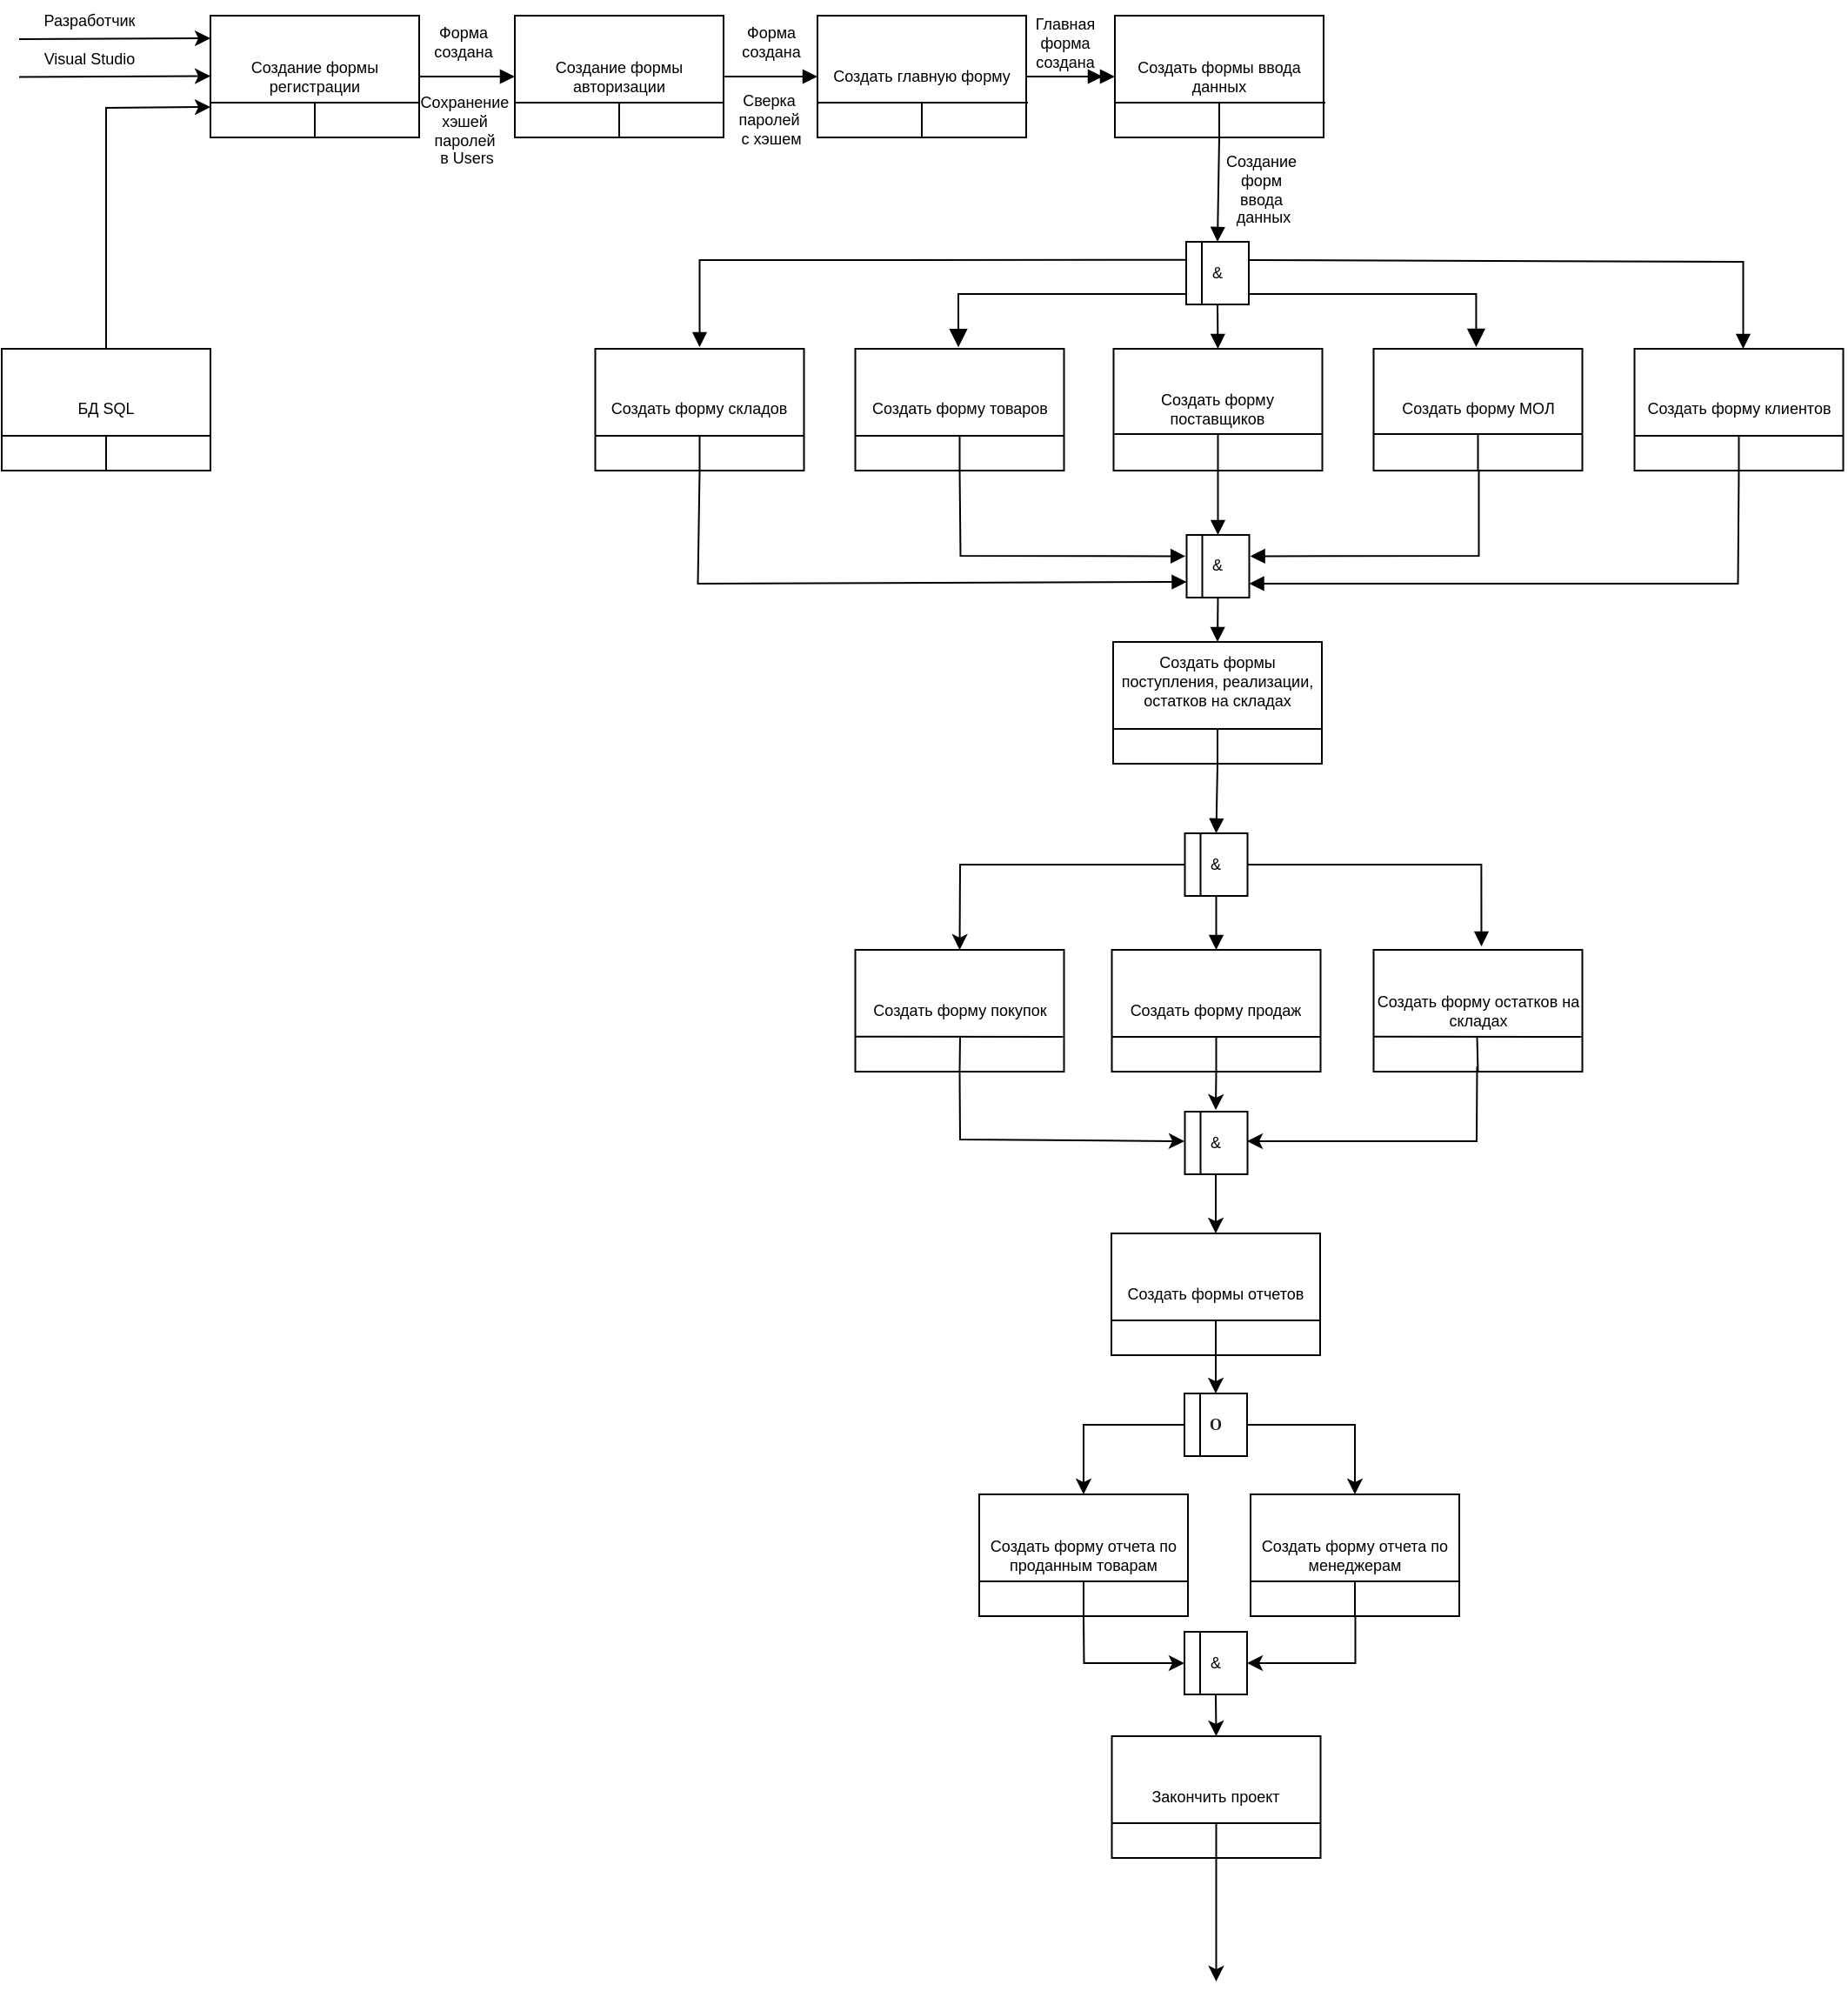 <mxfile version="24.5.4" type="github">
  <diagram name="Страница — 1" id="Pa7o1rqoNR2MJulHMw20">
    <mxGraphModel dx="724" dy="360" grid="1" gridSize="10" guides="1" tooltips="1" connect="1" arrows="1" fold="1" page="1" pageScale="1" pageWidth="827" pageHeight="1169" math="0" shadow="0">
      <root>
        <mxCell id="0" />
        <mxCell id="1" parent="0" />
        <mxCell id="693QOhRJWuz22ZLLxZQr-6" value="Создание формы авторизации" style="rounded=0;whiteSpace=wrap;html=1;movable=1;resizable=1;rotatable=1;deletable=1;editable=1;locked=0;connectable=1;fontSize=9;" parent="1" vertex="1">
          <mxGeometry x="735" y="110" width="120" height="70" as="geometry" />
        </mxCell>
        <mxCell id="693QOhRJWuz22ZLLxZQr-7" value="" style="endArrow=none;html=1;rounded=0;movable=1;resizable=1;rotatable=1;deletable=1;editable=1;locked=0;connectable=1;fontSize=9;" parent="1" source="693QOhRJWuz22ZLLxZQr-6" edge="1">
          <mxGeometry width="50" height="50" relative="1" as="geometry">
            <mxPoint x="805" y="210" as="sourcePoint" />
            <mxPoint x="855" y="160" as="targetPoint" />
            <Array as="points">
              <mxPoint x="735" y="160" />
            </Array>
          </mxGeometry>
        </mxCell>
        <mxCell id="693QOhRJWuz22ZLLxZQr-8" value="" style="endArrow=none;html=1;rounded=0;exitX=0.5;exitY=1;exitDx=0;exitDy=0;movable=1;resizable=1;rotatable=1;deletable=1;editable=1;locked=0;connectable=1;fontSize=9;" parent="1" source="693QOhRJWuz22ZLLxZQr-6" edge="1">
          <mxGeometry width="50" height="50" relative="1" as="geometry">
            <mxPoint x="785" y="210" as="sourcePoint" />
            <mxPoint x="795" y="160" as="targetPoint" />
          </mxGeometry>
        </mxCell>
        <mxCell id="693QOhRJWuz22ZLLxZQr-9" value="Создать главную форму" style="rounded=0;whiteSpace=wrap;html=1;movable=1;resizable=1;rotatable=1;deletable=1;editable=1;locked=0;connectable=1;fontSize=9;" parent="1" vertex="1">
          <mxGeometry x="909" y="110" width="120" height="70" as="geometry" />
        </mxCell>
        <mxCell id="693QOhRJWuz22ZLLxZQr-10" value="" style="endArrow=none;html=1;rounded=0;movable=1;resizable=1;rotatable=1;deletable=1;editable=1;locked=0;connectable=1;fontSize=9;" parent="1" source="693QOhRJWuz22ZLLxZQr-9" edge="1">
          <mxGeometry width="50" height="50" relative="1" as="geometry">
            <mxPoint x="980" y="210" as="sourcePoint" />
            <mxPoint x="1030" y="160" as="targetPoint" />
            <Array as="points">
              <mxPoint x="910" y="160" />
            </Array>
          </mxGeometry>
        </mxCell>
        <mxCell id="693QOhRJWuz22ZLLxZQr-11" value="" style="endArrow=none;html=1;rounded=0;exitX=0.5;exitY=1;exitDx=0;exitDy=0;movable=1;resizable=1;rotatable=1;deletable=1;editable=1;locked=0;connectable=1;fontSize=9;" parent="1" source="693QOhRJWuz22ZLLxZQr-9" edge="1">
          <mxGeometry width="50" height="50" relative="1" as="geometry">
            <mxPoint x="960" y="210" as="sourcePoint" />
            <mxPoint x="969" y="160" as="targetPoint" />
          </mxGeometry>
        </mxCell>
        <mxCell id="693QOhRJWuz22ZLLxZQr-27" value="" style="endArrow=block;html=1;rounded=0;exitX=1;exitY=0.5;exitDx=0;exitDy=0;fontSize=9;endFill=1;" parent="1" source="693QOhRJWuz22ZLLxZQr-63" edge="1">
          <mxGeometry width="50" height="50" relative="1" as="geometry">
            <mxPoint x="520" y="148" as="sourcePoint" />
            <mxPoint x="735" y="145" as="targetPoint" />
          </mxGeometry>
        </mxCell>
        <mxCell id="693QOhRJWuz22ZLLxZQr-28" value="" style="endArrow=block;html=1;rounded=0;entryX=0;entryY=0.5;entryDx=0;entryDy=0;exitX=1;exitY=0.5;exitDx=0;exitDy=0;fontSize=9;endFill=1;" parent="1" source="693QOhRJWuz22ZLLxZQr-6" target="693QOhRJWuz22ZLLxZQr-9" edge="1">
          <mxGeometry width="50" height="50" relative="1" as="geometry">
            <mxPoint x="660" y="147" as="sourcePoint" />
            <mxPoint x="911.2" y="149.86" as="targetPoint" />
          </mxGeometry>
        </mxCell>
        <mxCell id="693QOhRJWuz22ZLLxZQr-63" value="Создание формы регистрации" style="rounded=0;whiteSpace=wrap;html=1;movable=1;resizable=1;rotatable=1;deletable=1;editable=1;locked=0;connectable=1;fontSize=9;" parent="1" vertex="1">
          <mxGeometry x="560" y="110" width="120" height="70" as="geometry" />
        </mxCell>
        <mxCell id="693QOhRJWuz22ZLLxZQr-64" value="" style="endArrow=none;html=1;rounded=0;movable=1;resizable=1;rotatable=1;deletable=1;editable=1;locked=0;connectable=1;fontSize=9;" parent="1" source="693QOhRJWuz22ZLLxZQr-63" edge="1">
          <mxGeometry width="50" height="50" relative="1" as="geometry">
            <mxPoint x="630" y="210" as="sourcePoint" />
            <mxPoint x="680" y="160" as="targetPoint" />
            <Array as="points">
              <mxPoint x="560" y="160" />
            </Array>
          </mxGeometry>
        </mxCell>
        <mxCell id="693QOhRJWuz22ZLLxZQr-65" value="" style="endArrow=none;html=1;rounded=0;exitX=0.5;exitY=1;exitDx=0;exitDy=0;movable=1;resizable=1;rotatable=1;deletable=1;editable=1;locked=0;connectable=1;fontSize=9;" parent="1" source="693QOhRJWuz22ZLLxZQr-63" edge="1">
          <mxGeometry width="50" height="50" relative="1" as="geometry">
            <mxPoint x="610" y="210" as="sourcePoint" />
            <mxPoint x="620" y="160" as="targetPoint" />
          </mxGeometry>
        </mxCell>
        <mxCell id="nbALkBVCZ8IrskfFhHtM-5" value="Создать форму складов" style="rounded=0;whiteSpace=wrap;html=1;movable=1;resizable=1;rotatable=1;deletable=1;editable=1;locked=0;connectable=1;fontSize=9;" vertex="1" parent="1">
          <mxGeometry x="781.25" y="301.49" width="120" height="70" as="geometry" />
        </mxCell>
        <mxCell id="nbALkBVCZ8IrskfFhHtM-6" value="" style="endArrow=none;html=1;rounded=0;movable=1;resizable=1;rotatable=1;deletable=1;editable=1;locked=0;connectable=1;fontSize=9;" edge="1" source="nbALkBVCZ8IrskfFhHtM-5" parent="1">
          <mxGeometry width="50" height="50" relative="1" as="geometry">
            <mxPoint x="851.25" y="401.49" as="sourcePoint" />
            <mxPoint x="901.25" y="351.49" as="targetPoint" />
            <Array as="points">
              <mxPoint x="781.25" y="351.49" />
            </Array>
          </mxGeometry>
        </mxCell>
        <mxCell id="nbALkBVCZ8IrskfFhHtM-7" value="" style="endArrow=none;html=1;rounded=0;exitX=0.5;exitY=1;exitDx=0;exitDy=0;movable=1;resizable=1;rotatable=1;deletable=1;editable=1;locked=0;connectable=1;fontSize=9;" edge="1" source="nbALkBVCZ8IrskfFhHtM-5" parent="1">
          <mxGeometry width="50" height="50" relative="1" as="geometry">
            <mxPoint x="831.25" y="401.49" as="sourcePoint" />
            <mxPoint x="841.25" y="351.49" as="targetPoint" />
          </mxGeometry>
        </mxCell>
        <mxCell id="nbALkBVCZ8IrskfFhHtM-11" value="Создать&amp;nbsp;форму товаров" style="rounded=0;whiteSpace=wrap;html=1;movable=1;resizable=1;rotatable=1;deletable=1;editable=1;locked=0;connectable=1;fontSize=9;" vertex="1" parent="1">
          <mxGeometry x="930.75" y="301.49" width="120" height="70" as="geometry" />
        </mxCell>
        <mxCell id="nbALkBVCZ8IrskfFhHtM-12" value="" style="endArrow=none;html=1;rounded=0;movable=1;resizable=1;rotatable=1;deletable=1;editable=1;locked=0;connectable=1;fontSize=9;" edge="1" source="nbALkBVCZ8IrskfFhHtM-11" parent="1">
          <mxGeometry width="50" height="50" relative="1" as="geometry">
            <mxPoint x="1000.75" y="401.49" as="sourcePoint" />
            <mxPoint x="1050.75" y="351.49" as="targetPoint" />
            <Array as="points">
              <mxPoint x="930.75" y="351.49" />
            </Array>
          </mxGeometry>
        </mxCell>
        <mxCell id="nbALkBVCZ8IrskfFhHtM-13" value="" style="endArrow=none;html=1;rounded=0;exitX=0.5;exitY=1;exitDx=0;exitDy=0;movable=1;resizable=1;rotatable=1;deletable=1;editable=1;locked=0;connectable=1;fontSize=9;" edge="1" source="nbALkBVCZ8IrskfFhHtM-11" parent="1">
          <mxGeometry width="50" height="50" relative="1" as="geometry">
            <mxPoint x="980.75" y="401.49" as="sourcePoint" />
            <mxPoint x="990.75" y="351.49" as="targetPoint" />
          </mxGeometry>
        </mxCell>
        <mxCell id="nbALkBVCZ8IrskfFhHtM-14" value="Создать&amp;nbsp;форму МОЛ" style="rounded=0;whiteSpace=wrap;html=1;movable=1;resizable=1;rotatable=1;deletable=1;editable=1;locked=0;connectable=1;fontSize=9;" vertex="1" parent="1">
          <mxGeometry x="1228.75" y="301.49" width="120" height="70" as="geometry" />
        </mxCell>
        <mxCell id="nbALkBVCZ8IrskfFhHtM-15" value="" style="endArrow=none;html=1;rounded=0;movable=1;resizable=1;rotatable=1;deletable=1;editable=1;locked=0;connectable=1;fontSize=9;" edge="1" parent="1" source="nbALkBVCZ8IrskfFhHtM-14">
          <mxGeometry width="50" height="50" relative="1" as="geometry">
            <mxPoint x="1298.75" y="400.49" as="sourcePoint" />
            <mxPoint x="1348.75" y="350.49" as="targetPoint" />
            <Array as="points">
              <mxPoint x="1228.75" y="350.49" />
            </Array>
          </mxGeometry>
        </mxCell>
        <mxCell id="nbALkBVCZ8IrskfFhHtM-16" value="" style="endArrow=none;html=1;rounded=0;exitX=0.5;exitY=1;exitDx=0;exitDy=0;movable=1;resizable=1;rotatable=1;deletable=1;editable=1;locked=0;connectable=1;fontSize=9;" edge="1" parent="1" source="nbALkBVCZ8IrskfFhHtM-14">
          <mxGeometry width="50" height="50" relative="1" as="geometry">
            <mxPoint x="1278.75" y="400.49" as="sourcePoint" />
            <mxPoint x="1288.75" y="350.49" as="targetPoint" />
          </mxGeometry>
        </mxCell>
        <mxCell id="nbALkBVCZ8IrskfFhHtM-17" value="Создать&amp;nbsp;форму клиентов" style="rounded=0;whiteSpace=wrap;html=1;movable=1;resizable=1;rotatable=1;deletable=1;editable=1;locked=0;connectable=1;fontSize=9;" vertex="1" parent="1">
          <mxGeometry x="1378.75" y="301.49" width="120" height="70" as="geometry" />
        </mxCell>
        <mxCell id="nbALkBVCZ8IrskfFhHtM-18" value="" style="endArrow=none;html=1;rounded=0;movable=1;resizable=1;rotatable=1;deletable=1;editable=1;locked=0;connectable=1;fontSize=9;" edge="1" parent="1" source="nbALkBVCZ8IrskfFhHtM-17">
          <mxGeometry width="50" height="50" relative="1" as="geometry">
            <mxPoint x="1448.75" y="401.49" as="sourcePoint" />
            <mxPoint x="1498.75" y="351.49" as="targetPoint" />
            <Array as="points">
              <mxPoint x="1378.75" y="351.49" />
            </Array>
          </mxGeometry>
        </mxCell>
        <mxCell id="nbALkBVCZ8IrskfFhHtM-19" value="" style="endArrow=none;html=1;rounded=0;exitX=0.5;exitY=1;exitDx=0;exitDy=0;movable=1;resizable=1;rotatable=1;deletable=1;editable=1;locked=0;connectable=1;fontSize=9;" edge="1" parent="1" source="nbALkBVCZ8IrskfFhHtM-17">
          <mxGeometry width="50" height="50" relative="1" as="geometry">
            <mxPoint x="1428.75" y="401.49" as="sourcePoint" />
            <mxPoint x="1438.75" y="351.49" as="targetPoint" />
          </mxGeometry>
        </mxCell>
        <mxCell id="nbALkBVCZ8IrskfFhHtM-25" value="" style="group;fontSize=9;" vertex="1" connectable="0" parent="1">
          <mxGeometry x="1121" y="240" width="36" height="36" as="geometry" />
        </mxCell>
        <mxCell id="nbALkBVCZ8IrskfFhHtM-26" value="&amp;amp;" style="whiteSpace=wrap;html=1;aspect=fixed;fontSize=9;" vertex="1" parent="nbALkBVCZ8IrskfFhHtM-25">
          <mxGeometry width="36" height="36" as="geometry" />
        </mxCell>
        <mxCell id="nbALkBVCZ8IrskfFhHtM-27" value="" style="endArrow=none;html=1;rounded=0;entryX=0.25;entryY=0;entryDx=0;entryDy=0;exitX=0.25;exitY=1;exitDx=0;exitDy=0;fontSize=9;" edge="1" parent="nbALkBVCZ8IrskfFhHtM-25" source="nbALkBVCZ8IrskfFhHtM-26" target="nbALkBVCZ8IrskfFhHtM-26">
          <mxGeometry width="50" height="50" relative="1" as="geometry">
            <mxPoint x="70" y="46" as="sourcePoint" />
            <mxPoint x="120" y="-4" as="targetPoint" />
          </mxGeometry>
        </mxCell>
        <mxCell id="nbALkBVCZ8IrskfFhHtM-30" value="" style="edgeStyle=segmentEdgeStyle;endArrow=block;html=1;curved=0;rounded=0;endSize=8;startSize=8;sourcePerimeterSpacing=0;targetPerimeterSpacing=0;exitX=0.004;exitY=0.834;exitDx=0;exitDy=0;exitPerimeter=0;entryX=0.494;entryY=-0.012;entryDx=0;entryDy=0;entryPerimeter=0;endFill=1;fontSize=9;" edge="1" parent="1" source="nbALkBVCZ8IrskfFhHtM-26" target="nbALkBVCZ8IrskfFhHtM-11">
          <mxGeometry width="100" relative="1" as="geometry">
            <mxPoint x="1114.74" y="270" as="sourcePoint" />
            <mxPoint x="990" y="300" as="targetPoint" />
            <Array as="points">
              <mxPoint x="990.25" y="270.49" />
            </Array>
          </mxGeometry>
        </mxCell>
        <mxCell id="nbALkBVCZ8IrskfFhHtM-31" value="" style="edgeStyle=segmentEdgeStyle;endArrow=block;html=1;curved=0;rounded=0;endSize=8;startSize=8;sourcePerimeterSpacing=0;targetPerimeterSpacing=0;entryX=0.502;entryY=0.007;entryDx=0;entryDy=0;entryPerimeter=0;exitX=1.001;exitY=0.834;exitDx=0;exitDy=0;exitPerimeter=0;endFill=1;fontSize=9;" edge="1" parent="1" source="nbALkBVCZ8IrskfFhHtM-26">
          <mxGeometry width="100" relative="1" as="geometry">
            <mxPoint x="1160" y="270" as="sourcePoint" />
            <mxPoint x="1287.74" y="300.49" as="targetPoint" />
            <Array as="points">
              <mxPoint x="1287.25" y="270.49" />
            </Array>
          </mxGeometry>
        </mxCell>
        <mxCell id="nbALkBVCZ8IrskfFhHtM-32" value="Создать&amp;nbsp;форму поставщиков" style="rounded=0;whiteSpace=wrap;html=1;movable=1;resizable=1;rotatable=1;deletable=1;editable=1;locked=0;connectable=1;fontSize=9;" vertex="1" parent="1">
          <mxGeometry x="1079.25" y="301.49" width="120" height="70" as="geometry" />
        </mxCell>
        <mxCell id="nbALkBVCZ8IrskfFhHtM-34" value="" style="endArrow=none;html=1;rounded=0;exitX=0.5;exitY=1;exitDx=0;exitDy=0;movable=1;resizable=1;rotatable=1;deletable=1;editable=1;locked=0;connectable=1;fontSize=9;" edge="1" source="nbALkBVCZ8IrskfFhHtM-32" parent="1">
          <mxGeometry width="50" height="50" relative="1" as="geometry">
            <mxPoint x="1127.25" y="400.49" as="sourcePoint" />
            <mxPoint x="1139.25" y="350.49" as="targetPoint" />
          </mxGeometry>
        </mxCell>
        <mxCell id="nbALkBVCZ8IrskfFhHtM-35" value="" style="endArrow=block;html=1;rounded=0;exitX=0.5;exitY=1;exitDx=0;exitDy=0;entryX=0.5;entryY=0;entryDx=0;entryDy=0;endFill=1;fontSize=9;" edge="1" parent="1" source="nbALkBVCZ8IrskfFhHtM-26" target="nbALkBVCZ8IrskfFhHtM-32">
          <mxGeometry width="50" height="50" relative="1" as="geometry">
            <mxPoint x="1140" y="280" as="sourcePoint" />
            <mxPoint x="1141.25" y="290.49" as="targetPoint" />
          </mxGeometry>
        </mxCell>
        <mxCell id="nbALkBVCZ8IrskfFhHtM-38" value="" style="group;fontSize=9;" vertex="1" connectable="0" parent="1">
          <mxGeometry x="1121.25" y="408.49" width="36" height="36" as="geometry" />
        </mxCell>
        <mxCell id="nbALkBVCZ8IrskfFhHtM-39" value="&amp;amp;" style="whiteSpace=wrap;html=1;aspect=fixed;fontSize=9;" vertex="1" parent="nbALkBVCZ8IrskfFhHtM-38">
          <mxGeometry width="36" height="36" as="geometry" />
        </mxCell>
        <mxCell id="nbALkBVCZ8IrskfFhHtM-40" value="" style="endArrow=none;html=1;rounded=0;entryX=0.25;entryY=0;entryDx=0;entryDy=0;exitX=0.25;exitY=1;exitDx=0;exitDy=0;fontSize=9;" edge="1" parent="nbALkBVCZ8IrskfFhHtM-38" source="nbALkBVCZ8IrskfFhHtM-39" target="nbALkBVCZ8IrskfFhHtM-39">
          <mxGeometry width="50" height="50" relative="1" as="geometry">
            <mxPoint x="70" y="46" as="sourcePoint" />
            <mxPoint x="120" y="-4" as="targetPoint" />
          </mxGeometry>
        </mxCell>
        <mxCell id="nbALkBVCZ8IrskfFhHtM-43" value="" style="endArrow=block;html=1;rounded=0;exitX=0.5;exitY=1;exitDx=0;exitDy=0;entryX=0.5;entryY=0;entryDx=0;entryDy=0;fontSize=9;endFill=1;" edge="1" parent="1" source="nbALkBVCZ8IrskfFhHtM-32" target="nbALkBVCZ8IrskfFhHtM-39">
          <mxGeometry width="50" height="50" relative="1" as="geometry">
            <mxPoint x="1111.25" y="400.49" as="sourcePoint" />
            <mxPoint x="1131.25" y="400.49" as="targetPoint" />
          </mxGeometry>
        </mxCell>
        <mxCell id="nbALkBVCZ8IrskfFhHtM-58" value="" style="endArrow=none;html=1;rounded=0;movable=1;resizable=1;rotatable=1;deletable=1;editable=1;locked=0;connectable=1;fontSize=9;" edge="1" parent="1">
          <mxGeometry width="50" height="50" relative="1" as="geometry">
            <mxPoint x="1079.75" y="350.49" as="sourcePoint" />
            <mxPoint x="1199.25" y="350.49" as="targetPoint" />
            <Array as="points">
              <mxPoint x="1079.25" y="350.49" />
            </Array>
          </mxGeometry>
        </mxCell>
        <mxCell id="nbALkBVCZ8IrskfFhHtM-60" value="" style="endArrow=block;html=1;rounded=0;exitX=0.5;exitY=1;exitDx=0;exitDy=0;entryX=1;entryY=0.5;entryDx=0;entryDy=0;fontSize=9;endFill=1;" edge="1" parent="1" source="nbALkBVCZ8IrskfFhHtM-17">
          <mxGeometry width="50" height="50" relative="1" as="geometry">
            <mxPoint x="1288.67" y="380.07" as="sourcePoint" />
            <mxPoint x="1157.25" y="436.49" as="targetPoint" />
            <Array as="points">
              <mxPoint x="1438.25" y="436.49" />
            </Array>
          </mxGeometry>
        </mxCell>
        <mxCell id="nbALkBVCZ8IrskfFhHtM-61" value="" style="endArrow=block;html=1;rounded=0;exitX=0.5;exitY=1;exitDx=0;exitDy=0;entryX=-0.018;entryY=0.34;entryDx=0;entryDy=0;entryPerimeter=0;fontSize=9;endFill=1;" edge="1" parent="1" source="nbALkBVCZ8IrskfFhHtM-11" target="nbALkBVCZ8IrskfFhHtM-39">
          <mxGeometry width="50" height="50" relative="1" as="geometry">
            <mxPoint x="1151.25" y="460.49" as="sourcePoint" />
            <mxPoint x="1201.25" y="410.49" as="targetPoint" />
            <Array as="points">
              <mxPoint x="991.25" y="420.49" />
            </Array>
          </mxGeometry>
        </mxCell>
        <mxCell id="nbALkBVCZ8IrskfFhHtM-66" value="" style="endArrow=block;html=1;rounded=0;exitX=0.5;exitY=1;exitDx=0;exitDy=0;entryX=1.015;entryY=0.34;entryDx=0;entryDy=0;entryPerimeter=0;fontSize=9;endFill=1;" edge="1" parent="1" target="nbALkBVCZ8IrskfFhHtM-39">
          <mxGeometry width="50" height="50" relative="1" as="geometry">
            <mxPoint x="1289.25" y="371.49" as="sourcePoint" />
            <mxPoint x="1161.25" y="420.49" as="targetPoint" />
            <Array as="points">
              <mxPoint x="1289.25" y="420.49" />
            </Array>
          </mxGeometry>
        </mxCell>
        <mxCell id="nbALkBVCZ8IrskfFhHtM-67" value="" style="endArrow=block;html=1;rounded=0;exitX=0.5;exitY=1;exitDx=0;exitDy=0;entryX=0;entryY=0.75;entryDx=0;entryDy=0;fontSize=9;endFill=1;" edge="1" parent="1" target="nbALkBVCZ8IrskfFhHtM-39">
          <mxGeometry width="50" height="50" relative="1" as="geometry">
            <mxPoint x="841.25" y="371.49" as="sourcePoint" />
            <mxPoint x="1111.25" y="440.49" as="targetPoint" />
            <Array as="points">
              <mxPoint x="840.25" y="436.49" />
            </Array>
          </mxGeometry>
        </mxCell>
        <mxCell id="nbALkBVCZ8IrskfFhHtM-69" value="" style="endArrow=block;html=1;rounded=0;exitX=0.005;exitY=0.288;exitDx=0;exitDy=0;exitPerimeter=0;endFill=1;fontSize=9;" edge="1" parent="1" source="nbALkBVCZ8IrskfFhHtM-26">
          <mxGeometry width="50" height="50" relative="1" as="geometry">
            <mxPoint x="961.25" y="290.49" as="sourcePoint" />
            <mxPoint x="841.25" y="300.49" as="targetPoint" />
            <Array as="points">
              <mxPoint x="841.25" y="250.49" />
            </Array>
          </mxGeometry>
        </mxCell>
        <mxCell id="nbALkBVCZ8IrskfFhHtM-71" value="" style="endArrow=block;html=1;rounded=0;exitX=1.008;exitY=0.292;exitDx=0;exitDy=0;exitPerimeter=0;endFill=1;fontSize=9;" edge="1" parent="1" source="nbALkBVCZ8IrskfFhHtM-26">
          <mxGeometry width="50" height="50" relative="1" as="geometry">
            <mxPoint x="1721.25" y="251.49" as="sourcePoint" />
            <mxPoint x="1441.25" y="301.49" as="targetPoint" />
            <Array as="points">
              <mxPoint x="1441.25" y="251.49" />
            </Array>
          </mxGeometry>
        </mxCell>
        <mxCell id="nbALkBVCZ8IrskfFhHtM-72" value="" style="endArrow=block;html=1;rounded=0;exitX=0.5;exitY=1;exitDx=0;exitDy=0;entryX=0.5;entryY=0;entryDx=0;entryDy=0;fontSize=9;endFill=1;" edge="1" parent="1" source="nbALkBVCZ8IrskfFhHtM-105">
          <mxGeometry width="50" height="50" relative="1" as="geometry">
            <mxPoint x="1139.25" y="616" as="sourcePoint" />
            <mxPoint x="1138.25" y="647" as="targetPoint" />
          </mxGeometry>
        </mxCell>
        <mxCell id="nbALkBVCZ8IrskfFhHtM-74" value="Создать&amp;nbsp;форму покупок" style="rounded=0;whiteSpace=wrap;html=1;movable=1;resizable=1;rotatable=1;deletable=1;editable=1;locked=0;connectable=1;fontSize=9;" vertex="1" parent="1">
          <mxGeometry x="930.75" y="647" width="120" height="70" as="geometry" />
        </mxCell>
        <mxCell id="nbALkBVCZ8IrskfFhHtM-75" value="" style="endArrow=none;html=1;rounded=0;movable=1;resizable=1;rotatable=1;deletable=1;editable=1;locked=0;connectable=1;fontSize=9;" edge="1" source="nbALkBVCZ8IrskfFhHtM-74" parent="1">
          <mxGeometry width="50" height="50" relative="1" as="geometry">
            <mxPoint x="1000.25" y="747" as="sourcePoint" />
            <mxPoint x="1050.25" y="697" as="targetPoint" />
            <Array as="points">
              <mxPoint x="930.25" y="697" />
            </Array>
          </mxGeometry>
        </mxCell>
        <mxCell id="nbALkBVCZ8IrskfFhHtM-76" value="" style="endArrow=none;html=1;rounded=0;exitX=0.5;exitY=1;exitDx=0;exitDy=0;movable=1;resizable=1;rotatable=1;deletable=1;editable=1;locked=0;connectable=1;fontSize=9;" edge="1" source="nbALkBVCZ8IrskfFhHtM-74" parent="1">
          <mxGeometry width="50" height="50" relative="1" as="geometry">
            <mxPoint x="980.25" y="747" as="sourcePoint" />
            <mxPoint x="991" y="697" as="targetPoint" />
          </mxGeometry>
        </mxCell>
        <mxCell id="nbALkBVCZ8IrskfFhHtM-77" value="Создать&amp;nbsp;форму продаж" style="rounded=0;whiteSpace=wrap;html=1;movable=1;resizable=1;rotatable=1;deletable=1;editable=1;locked=0;connectable=1;fontSize=9;" vertex="1" parent="1">
          <mxGeometry x="1078.25" y="647" width="120" height="70" as="geometry" />
        </mxCell>
        <mxCell id="nbALkBVCZ8IrskfFhHtM-78" value="" style="endArrow=none;html=1;rounded=0;movable=1;resizable=1;rotatable=1;deletable=1;editable=1;locked=0;connectable=1;fontSize=9;" edge="1" source="nbALkBVCZ8IrskfFhHtM-77" parent="1">
          <mxGeometry width="50" height="50" relative="1" as="geometry">
            <mxPoint x="1148.25" y="747" as="sourcePoint" />
            <mxPoint x="1198.25" y="697" as="targetPoint" />
            <Array as="points">
              <mxPoint x="1078.25" y="697" />
            </Array>
          </mxGeometry>
        </mxCell>
        <mxCell id="nbALkBVCZ8IrskfFhHtM-79" value="" style="endArrow=none;html=1;rounded=0;exitX=0.5;exitY=1;exitDx=0;exitDy=0;movable=1;resizable=1;rotatable=1;deletable=1;editable=1;locked=0;connectable=1;fontSize=9;" edge="1" source="nbALkBVCZ8IrskfFhHtM-77" parent="1">
          <mxGeometry width="50" height="50" relative="1" as="geometry">
            <mxPoint x="1128.25" y="747" as="sourcePoint" />
            <mxPoint x="1138.25" y="697" as="targetPoint" />
          </mxGeometry>
        </mxCell>
        <mxCell id="nbALkBVCZ8IrskfFhHtM-80" value="Создать&amp;nbsp;форму остатков на складах" style="rounded=0;whiteSpace=wrap;html=1;movable=1;resizable=1;rotatable=1;deletable=1;editable=1;locked=0;connectable=1;fontSize=9;" vertex="1" parent="1">
          <mxGeometry x="1228.75" y="647" width="120" height="70" as="geometry" />
        </mxCell>
        <mxCell id="nbALkBVCZ8IrskfFhHtM-81" value="" style="endArrow=none;html=1;rounded=0;movable=1;resizable=1;rotatable=1;deletable=1;editable=1;locked=0;connectable=1;fontSize=9;" edge="1" source="nbALkBVCZ8IrskfFhHtM-80" parent="1">
          <mxGeometry width="50" height="50" relative="1" as="geometry">
            <mxPoint x="1298.25" y="747" as="sourcePoint" />
            <mxPoint x="1348.25" y="697" as="targetPoint" />
            <Array as="points">
              <mxPoint x="1228.25" y="697" />
            </Array>
          </mxGeometry>
        </mxCell>
        <mxCell id="nbALkBVCZ8IrskfFhHtM-82" value="" style="endArrow=none;html=1;rounded=0;exitX=0.5;exitY=1;exitDx=0;exitDy=0;movable=1;resizable=1;rotatable=1;deletable=1;editable=1;locked=0;connectable=1;fontSize=9;" edge="1" source="nbALkBVCZ8IrskfFhHtM-80" parent="1">
          <mxGeometry width="50" height="50" relative="1" as="geometry">
            <mxPoint x="1278.25" y="747" as="sourcePoint" />
            <mxPoint x="1288.25" y="697" as="targetPoint" />
          </mxGeometry>
        </mxCell>
        <mxCell id="nbALkBVCZ8IrskfFhHtM-91" value="Создать формы ввода данных" style="rounded=0;whiteSpace=wrap;html=1;movable=1;resizable=1;rotatable=1;deletable=1;editable=1;locked=0;connectable=1;fontSize=9;" vertex="1" parent="1">
          <mxGeometry x="1080" y="110" width="120" height="70" as="geometry" />
        </mxCell>
        <mxCell id="nbALkBVCZ8IrskfFhHtM-92" value="" style="endArrow=none;html=1;rounded=0;movable=1;resizable=1;rotatable=1;deletable=1;editable=1;locked=0;connectable=1;fontSize=9;" edge="1" source="nbALkBVCZ8IrskfFhHtM-91" parent="1">
          <mxGeometry width="50" height="50" relative="1" as="geometry">
            <mxPoint x="1151" y="210" as="sourcePoint" />
            <mxPoint x="1201" y="160" as="targetPoint" />
            <Array as="points">
              <mxPoint x="1081" y="160" />
            </Array>
          </mxGeometry>
        </mxCell>
        <mxCell id="nbALkBVCZ8IrskfFhHtM-93" value="" style="endArrow=none;html=1;rounded=0;exitX=0.5;exitY=1;exitDx=0;exitDy=0;movable=1;resizable=1;rotatable=1;deletable=1;editable=1;locked=0;connectable=1;fontSize=9;" edge="1" source="nbALkBVCZ8IrskfFhHtM-91" parent="1">
          <mxGeometry width="50" height="50" relative="1" as="geometry">
            <mxPoint x="1131" y="210" as="sourcePoint" />
            <mxPoint x="1140" y="160" as="targetPoint" />
          </mxGeometry>
        </mxCell>
        <mxCell id="nbALkBVCZ8IrskfFhHtM-94" value="" style="edgeStyle=none;orthogonalLoop=1;jettySize=auto;html=1;rounded=0;exitX=1;exitY=0.5;exitDx=0;exitDy=0;entryX=0;entryY=0.5;entryDx=0;entryDy=0;endArrow=doubleBlock;endFill=1;fontSize=9;" edge="1" parent="1" source="693QOhRJWuz22ZLLxZQr-9" target="nbALkBVCZ8IrskfFhHtM-91">
          <mxGeometry width="100" relative="1" as="geometry">
            <mxPoint x="730" y="200" as="sourcePoint" />
            <mxPoint x="830" y="200" as="targetPoint" />
            <Array as="points" />
          </mxGeometry>
        </mxCell>
        <mxCell id="nbALkBVCZ8IrskfFhHtM-96" value="" style="endArrow=block;html=1;rounded=0;endFill=1;entryX=0.5;entryY=0;entryDx=0;entryDy=0;exitX=0.5;exitY=1;exitDx=0;exitDy=0;fontSize=9;" edge="1" parent="1" source="nbALkBVCZ8IrskfFhHtM-91" target="nbALkBVCZ8IrskfFhHtM-26">
          <mxGeometry width="50" height="50" relative="1" as="geometry">
            <mxPoint x="1060.75" y="290" as="sourcePoint" />
            <mxPoint x="1110.75" y="240" as="targetPoint" />
          </mxGeometry>
        </mxCell>
        <mxCell id="nbALkBVCZ8IrskfFhHtM-97" value="Создать формы поступления, реализации, остатков на складах" style="rounded=0;whiteSpace=wrap;html=1;movable=1;resizable=1;rotatable=1;deletable=1;editable=1;locked=0;connectable=1;fontSize=9;verticalAlign=top;spacingBottom=0;labelPosition=center;verticalLabelPosition=middle;align=center;" vertex="1" parent="1">
          <mxGeometry x="1079" y="470" width="120" height="70" as="geometry" />
        </mxCell>
        <mxCell id="nbALkBVCZ8IrskfFhHtM-98" value="" style="endArrow=none;html=1;rounded=0;movable=1;resizable=1;rotatable=1;deletable=1;editable=1;locked=0;connectable=1;fontSize=9;" edge="1" source="nbALkBVCZ8IrskfFhHtM-97" parent="1">
          <mxGeometry width="50" height="50" relative="1" as="geometry">
            <mxPoint x="1149" y="570" as="sourcePoint" />
            <mxPoint x="1199" y="520" as="targetPoint" />
            <Array as="points">
              <mxPoint x="1079" y="520" />
            </Array>
          </mxGeometry>
        </mxCell>
        <mxCell id="nbALkBVCZ8IrskfFhHtM-99" value="" style="endArrow=none;html=1;rounded=0;exitX=0.5;exitY=1;exitDx=0;exitDy=0;movable=1;resizable=1;rotatable=1;deletable=1;editable=1;locked=0;connectable=1;fontSize=9;" edge="1" source="nbALkBVCZ8IrskfFhHtM-97" parent="1">
          <mxGeometry width="50" height="50" relative="1" as="geometry">
            <mxPoint x="1129" y="570" as="sourcePoint" />
            <mxPoint x="1139" y="520" as="targetPoint" />
          </mxGeometry>
        </mxCell>
        <mxCell id="nbALkBVCZ8IrskfFhHtM-101" value="" style="endArrow=block;html=1;rounded=0;entryX=0.5;entryY=0;entryDx=0;entryDy=0;exitX=1;exitY=0.5;exitDx=0;exitDy=0;fontSize=9;endFill=1;" edge="1" parent="1" source="nbALkBVCZ8IrskfFhHtM-105">
          <mxGeometry width="50" height="50" relative="1" as="geometry">
            <mxPoint x="1234" y="598.0" as="sourcePoint" />
            <mxPoint x="1290.75" y="645" as="targetPoint" />
            <Array as="points">
              <mxPoint x="1290.68" y="598" />
            </Array>
          </mxGeometry>
        </mxCell>
        <mxCell id="nbALkBVCZ8IrskfFhHtM-103" value="" style="endArrow=block;html=1;rounded=0;entryX=0.5;entryY=0;entryDx=0;entryDy=0;exitX=0.5;exitY=1;exitDx=0;exitDy=0;endFill=1;fontSize=9;" edge="1" parent="1" source="nbALkBVCZ8IrskfFhHtM-39" target="nbALkBVCZ8IrskfFhHtM-97">
          <mxGeometry width="50" height="50" relative="1" as="geometry">
            <mxPoint x="1132" y="510" as="sourcePoint" />
            <mxPoint x="1182" y="460" as="targetPoint" />
          </mxGeometry>
        </mxCell>
        <mxCell id="nbALkBVCZ8IrskfFhHtM-104" value="" style="group;fontSize=9;" vertex="1" connectable="0" parent="1">
          <mxGeometry x="1120.25" y="580" width="36" height="36" as="geometry" />
        </mxCell>
        <mxCell id="nbALkBVCZ8IrskfFhHtM-105" value="&amp;amp;" style="whiteSpace=wrap;html=1;aspect=fixed;fontSize=9;" vertex="1" parent="nbALkBVCZ8IrskfFhHtM-104">
          <mxGeometry width="36" height="36" as="geometry" />
        </mxCell>
        <mxCell id="nbALkBVCZ8IrskfFhHtM-106" value="" style="endArrow=none;html=1;rounded=0;entryX=0.25;entryY=0;entryDx=0;entryDy=0;exitX=0.25;exitY=1;exitDx=0;exitDy=0;fontSize=9;" edge="1" parent="nbALkBVCZ8IrskfFhHtM-104" source="nbALkBVCZ8IrskfFhHtM-105" target="nbALkBVCZ8IrskfFhHtM-105">
          <mxGeometry width="50" height="50" relative="1" as="geometry">
            <mxPoint x="70" y="46" as="sourcePoint" />
            <mxPoint x="120" y="-4" as="targetPoint" />
          </mxGeometry>
        </mxCell>
        <mxCell id="nbALkBVCZ8IrskfFhHtM-107" value="" style="endArrow=block;html=1;rounded=0;entryX=0.5;entryY=0;entryDx=0;entryDy=0;exitX=0.5;exitY=1;exitDx=0;exitDy=0;endFill=1;fontSize=9;" edge="1" parent="1" source="nbALkBVCZ8IrskfFhHtM-97" target="nbALkBVCZ8IrskfFhHtM-105">
          <mxGeometry width="50" height="50" relative="1" as="geometry">
            <mxPoint x="1102" y="580" as="sourcePoint" />
            <mxPoint x="1152" y="530" as="targetPoint" />
          </mxGeometry>
        </mxCell>
        <mxCell id="nbALkBVCZ8IrskfFhHtM-118" value="" style="endArrow=classic;html=1;rounded=0;entryX=0.5;entryY=0;entryDx=0;entryDy=0;exitX=0.5;exitY=1;exitDx=0;exitDy=0;fontSize=9;" edge="1" parent="1" source="nbALkBVCZ8IrskfFhHtM-77">
          <mxGeometry width="50" height="50" relative="1" as="geometry">
            <mxPoint x="1138" y="720" as="sourcePoint" />
            <mxPoint x="1138" y="739.0" as="targetPoint" />
          </mxGeometry>
        </mxCell>
        <mxCell id="nbALkBVCZ8IrskfFhHtM-119" value="" style="endArrow=classic;html=1;rounded=0;entryX=0;entryY=0.5;entryDx=0;entryDy=0;exitX=0.5;exitY=1;exitDx=0;exitDy=0;fontSize=9;" edge="1" parent="1" source="nbALkBVCZ8IrskfFhHtM-74">
          <mxGeometry width="50" height="50" relative="1" as="geometry">
            <mxPoint x="992" y="720" as="sourcePoint" />
            <mxPoint x="1120" y="757.0" as="targetPoint" />
            <Array as="points">
              <mxPoint x="991" y="756" />
            </Array>
          </mxGeometry>
        </mxCell>
        <mxCell id="nbALkBVCZ8IrskfFhHtM-120" value="" style="endArrow=classic;html=1;rounded=0;exitX=0.5;exitY=1;exitDx=0;exitDy=0;entryX=1;entryY=0.5;entryDx=0;entryDy=0;fontSize=9;" edge="1" parent="1">
          <mxGeometry width="50" height="50" relative="1" as="geometry">
            <mxPoint x="1288.25" y="714" as="sourcePoint" />
            <mxPoint x="1156" y="757.0" as="targetPoint" />
            <Array as="points">
              <mxPoint x="1288" y="757" />
            </Array>
          </mxGeometry>
        </mxCell>
        <mxCell id="nbALkBVCZ8IrskfFhHtM-121" value="" style="endArrow=classic;html=1;rounded=0;exitX=0.5;exitY=1;exitDx=0;exitDy=0;fontSize=9;" edge="1" parent="1">
          <mxGeometry width="50" height="50" relative="1" as="geometry">
            <mxPoint x="1138" y="775.0" as="sourcePoint" />
            <mxPoint x="1138" y="810" as="targetPoint" />
          </mxGeometry>
        </mxCell>
        <mxCell id="nbALkBVCZ8IrskfFhHtM-122" value="Создать формы отчетов" style="rounded=0;whiteSpace=wrap;html=1;movable=1;resizable=1;rotatable=1;deletable=1;editable=1;locked=0;connectable=1;fontSize=9;" vertex="1" parent="1">
          <mxGeometry x="1078" y="810" width="120" height="70" as="geometry" />
        </mxCell>
        <mxCell id="nbALkBVCZ8IrskfFhHtM-123" value="" style="endArrow=none;html=1;rounded=0;movable=1;resizable=1;rotatable=1;deletable=1;editable=1;locked=0;connectable=1;fontSize=9;" edge="1" source="nbALkBVCZ8IrskfFhHtM-122" parent="1">
          <mxGeometry width="50" height="50" relative="1" as="geometry">
            <mxPoint x="1148" y="910" as="sourcePoint" />
            <mxPoint x="1198" y="860" as="targetPoint" />
            <Array as="points">
              <mxPoint x="1078" y="860" />
            </Array>
          </mxGeometry>
        </mxCell>
        <mxCell id="nbALkBVCZ8IrskfFhHtM-124" value="" style="endArrow=none;html=1;rounded=0;exitX=0.5;exitY=1;exitDx=0;exitDy=0;movable=1;resizable=1;rotatable=1;deletable=1;editable=1;locked=0;connectable=1;fontSize=9;" edge="1" source="nbALkBVCZ8IrskfFhHtM-122" parent="1">
          <mxGeometry width="50" height="50" relative="1" as="geometry">
            <mxPoint x="1128" y="910" as="sourcePoint" />
            <mxPoint x="1138" y="860" as="targetPoint" />
          </mxGeometry>
        </mxCell>
        <mxCell id="nbALkBVCZ8IrskfFhHtM-128" value="" style="endArrow=classic;html=1;rounded=0;exitX=0.5;exitY=1;exitDx=0;exitDy=0;fontSize=9;entryX=0.5;entryY=0;entryDx=0;entryDy=0;" edge="1" parent="1" source="nbALkBVCZ8IrskfFhHtM-122" target="nbALkBVCZ8IrskfFhHtM-143">
          <mxGeometry width="50" height="50" relative="1" as="geometry">
            <mxPoint x="1122" y="910" as="sourcePoint" />
            <mxPoint x="1138" y="900" as="targetPoint" />
          </mxGeometry>
        </mxCell>
        <mxCell id="nbALkBVCZ8IrskfFhHtM-129" value="Создать форму отчета по проданным товарам" style="rounded=0;whiteSpace=wrap;html=1;movable=1;resizable=1;rotatable=1;deletable=1;editable=1;locked=0;connectable=1;fontSize=9;" vertex="1" parent="1">
          <mxGeometry x="1002" y="960" width="120" height="70" as="geometry" />
        </mxCell>
        <mxCell id="nbALkBVCZ8IrskfFhHtM-130" value="" style="endArrow=none;html=1;rounded=0;movable=1;resizable=1;rotatable=1;deletable=1;editable=1;locked=0;connectable=1;fontSize=9;" edge="1" source="nbALkBVCZ8IrskfFhHtM-129" parent="1">
          <mxGeometry width="50" height="50" relative="1" as="geometry">
            <mxPoint x="1072" y="1060" as="sourcePoint" />
            <mxPoint x="1122" y="1010" as="targetPoint" />
            <Array as="points">
              <mxPoint x="1002" y="1010" />
            </Array>
          </mxGeometry>
        </mxCell>
        <mxCell id="nbALkBVCZ8IrskfFhHtM-131" value="" style="endArrow=none;html=1;rounded=0;exitX=0.5;exitY=1;exitDx=0;exitDy=0;movable=1;resizable=1;rotatable=1;deletable=1;editable=1;locked=0;connectable=1;fontSize=9;" edge="1" source="nbALkBVCZ8IrskfFhHtM-129" parent="1">
          <mxGeometry width="50" height="50" relative="1" as="geometry">
            <mxPoint x="1052" y="1060" as="sourcePoint" />
            <mxPoint x="1062" y="1010" as="targetPoint" />
          </mxGeometry>
        </mxCell>
        <mxCell id="nbALkBVCZ8IrskfFhHtM-132" value="Создать форму отчета по менеджерам" style="rounded=0;whiteSpace=wrap;html=1;movable=1;resizable=1;rotatable=1;deletable=1;editable=1;locked=0;connectable=1;fontSize=9;" vertex="1" parent="1">
          <mxGeometry x="1158" y="960" width="120" height="70" as="geometry" />
        </mxCell>
        <mxCell id="nbALkBVCZ8IrskfFhHtM-133" value="" style="endArrow=none;html=1;rounded=0;movable=1;resizable=1;rotatable=1;deletable=1;editable=1;locked=0;connectable=1;fontSize=9;" edge="1" source="nbALkBVCZ8IrskfFhHtM-132" parent="1">
          <mxGeometry width="50" height="50" relative="1" as="geometry">
            <mxPoint x="1228" y="1060" as="sourcePoint" />
            <mxPoint x="1278" y="1010" as="targetPoint" />
            <Array as="points">
              <mxPoint x="1158" y="1010" />
            </Array>
          </mxGeometry>
        </mxCell>
        <mxCell id="nbALkBVCZ8IrskfFhHtM-134" value="" style="endArrow=none;html=1;rounded=0;exitX=0.5;exitY=1;exitDx=0;exitDy=0;movable=1;resizable=1;rotatable=1;deletable=1;editable=1;locked=0;connectable=1;fontSize=9;" edge="1" source="nbALkBVCZ8IrskfFhHtM-132" parent="1">
          <mxGeometry width="50" height="50" relative="1" as="geometry">
            <mxPoint x="1208" y="1060" as="sourcePoint" />
            <mxPoint x="1218" y="1010" as="targetPoint" />
          </mxGeometry>
        </mxCell>
        <mxCell id="nbALkBVCZ8IrskfFhHtM-139" value="" style="endArrow=classic;html=1;rounded=0;entryX=0.5;entryY=0;entryDx=0;entryDy=0;exitX=0;exitY=0.5;exitDx=0;exitDy=0;fontSize=9;" edge="1" parent="1" source="nbALkBVCZ8IrskfFhHtM-105" target="nbALkBVCZ8IrskfFhHtM-74">
          <mxGeometry width="50" height="50" relative="1" as="geometry">
            <mxPoint x="1122" y="598" as="sourcePoint" />
            <mxPoint x="993.35" y="647.0" as="targetPoint" />
            <Array as="points">
              <mxPoint x="991" y="598" />
            </Array>
          </mxGeometry>
        </mxCell>
        <mxCell id="nbALkBVCZ8IrskfFhHtM-142" value="" style="group;fontSize=9;" vertex="1" connectable="0" parent="1">
          <mxGeometry x="1120" y="902" width="36" height="36" as="geometry" />
        </mxCell>
        <mxCell id="nbALkBVCZ8IrskfFhHtM-143" value="&lt;span style=&quot;font-weight: 700; color: rgb(32, 33, 34); font-family: &amp;quot;palatino linotype&amp;quot;, &amp;quot;new athena unicode&amp;quot;, athena, gentium, code2000, serif; font-size: 9px; text-align: start; background-color: rgb(255, 255, 255);&quot;&gt;Ο&lt;/span&gt;" style="whiteSpace=wrap;html=1;aspect=fixed;fontSize=9;" vertex="1" parent="nbALkBVCZ8IrskfFhHtM-142">
          <mxGeometry width="36" height="36" as="geometry" />
        </mxCell>
        <mxCell id="nbALkBVCZ8IrskfFhHtM-144" value="" style="endArrow=none;html=1;rounded=0;entryX=0.25;entryY=0;entryDx=0;entryDy=0;exitX=0.25;exitY=1;exitDx=0;exitDy=0;fontSize=9;" edge="1" parent="nbALkBVCZ8IrskfFhHtM-142" source="nbALkBVCZ8IrskfFhHtM-143" target="nbALkBVCZ8IrskfFhHtM-143">
          <mxGeometry width="50" height="50" relative="1" as="geometry">
            <mxPoint x="70" y="46" as="sourcePoint" />
            <mxPoint x="120" y="-4" as="targetPoint" />
          </mxGeometry>
        </mxCell>
        <mxCell id="nbALkBVCZ8IrskfFhHtM-145" value="" style="endArrow=classic;html=1;rounded=0;entryX=0.5;entryY=0;entryDx=0;entryDy=0;exitX=0;exitY=0.5;exitDx=0;exitDy=0;fontSize=9;" edge="1" parent="1" source="nbALkBVCZ8IrskfFhHtM-143" target="nbALkBVCZ8IrskfFhHtM-129">
          <mxGeometry width="50" height="50" relative="1" as="geometry">
            <mxPoint x="1122" y="940" as="sourcePoint" />
            <mxPoint x="1172" y="890" as="targetPoint" />
            <Array as="points">
              <mxPoint x="1062" y="920" />
            </Array>
          </mxGeometry>
        </mxCell>
        <mxCell id="nbALkBVCZ8IrskfFhHtM-146" value="" style="endArrow=classic;html=1;rounded=0;entryX=0.5;entryY=0;entryDx=0;entryDy=0;exitX=1;exitY=0.5;exitDx=0;exitDy=0;fontSize=9;" edge="1" parent="1" source="nbALkBVCZ8IrskfFhHtM-143" target="nbALkBVCZ8IrskfFhHtM-132">
          <mxGeometry width="50" height="50" relative="1" as="geometry">
            <mxPoint x="1132" y="950" as="sourcePoint" />
            <mxPoint x="1182" y="900" as="targetPoint" />
            <Array as="points">
              <mxPoint x="1218" y="920" />
            </Array>
          </mxGeometry>
        </mxCell>
        <mxCell id="nbALkBVCZ8IrskfFhHtM-147" value="Закончить проект" style="rounded=0;whiteSpace=wrap;html=1;movable=1;resizable=1;rotatable=1;deletable=1;editable=1;locked=0;connectable=1;fontSize=9;" vertex="1" parent="1">
          <mxGeometry x="1078.25" y="1099" width="120" height="70" as="geometry" />
        </mxCell>
        <mxCell id="nbALkBVCZ8IrskfFhHtM-148" value="" style="endArrow=none;html=1;rounded=0;movable=1;resizable=1;rotatable=1;deletable=1;editable=1;locked=0;connectable=1;fontSize=9;" edge="1" source="nbALkBVCZ8IrskfFhHtM-147" parent="1">
          <mxGeometry width="50" height="50" relative="1" as="geometry">
            <mxPoint x="1148.25" y="1199" as="sourcePoint" />
            <mxPoint x="1198.25" y="1149" as="targetPoint" />
            <Array as="points">
              <mxPoint x="1078.25" y="1149" />
            </Array>
          </mxGeometry>
        </mxCell>
        <mxCell id="nbALkBVCZ8IrskfFhHtM-149" value="" style="endArrow=none;html=1;rounded=0;exitX=0.5;exitY=1;exitDx=0;exitDy=0;movable=1;resizable=1;rotatable=1;deletable=1;editable=1;locked=0;connectable=1;fontSize=9;" edge="1" source="nbALkBVCZ8IrskfFhHtM-147" parent="1">
          <mxGeometry width="50" height="50" relative="1" as="geometry">
            <mxPoint x="1128.25" y="1199" as="sourcePoint" />
            <mxPoint x="1138.25" y="1149" as="targetPoint" />
          </mxGeometry>
        </mxCell>
        <mxCell id="nbALkBVCZ8IrskfFhHtM-150" value="" style="group;fontSize=9;" vertex="1" connectable="0" parent="1">
          <mxGeometry x="1120" y="1039" width="36" height="36" as="geometry" />
        </mxCell>
        <mxCell id="nbALkBVCZ8IrskfFhHtM-151" value="&amp;amp;" style="whiteSpace=wrap;html=1;aspect=fixed;fontSize=9;" vertex="1" parent="nbALkBVCZ8IrskfFhHtM-150">
          <mxGeometry width="36" height="36" as="geometry" />
        </mxCell>
        <mxCell id="nbALkBVCZ8IrskfFhHtM-152" value="" style="endArrow=none;html=1;rounded=0;entryX=0.25;entryY=0;entryDx=0;entryDy=0;exitX=0.25;exitY=1;exitDx=0;exitDy=0;fontSize=9;" edge="1" parent="nbALkBVCZ8IrskfFhHtM-150" source="nbALkBVCZ8IrskfFhHtM-151" target="nbALkBVCZ8IrskfFhHtM-151">
          <mxGeometry width="50" height="50" relative="1" as="geometry">
            <mxPoint x="70" y="46" as="sourcePoint" />
            <mxPoint x="120" y="-4" as="targetPoint" />
          </mxGeometry>
        </mxCell>
        <mxCell id="nbALkBVCZ8IrskfFhHtM-153" value="" style="endArrow=classic;html=1;rounded=0;entryX=0.5;entryY=0;entryDx=0;entryDy=0;exitX=0.5;exitY=1;exitDx=0;exitDy=0;fontSize=9;" edge="1" parent="1" source="nbALkBVCZ8IrskfFhHtM-151" target="nbALkBVCZ8IrskfFhHtM-147">
          <mxGeometry width="50" height="50" relative="1" as="geometry">
            <mxPoint x="1101.25" y="1099" as="sourcePoint" />
            <mxPoint x="1151.25" y="1049" as="targetPoint" />
          </mxGeometry>
        </mxCell>
        <mxCell id="nbALkBVCZ8IrskfFhHtM-154" value="" style="endArrow=classic;html=1;rounded=0;entryX=0;entryY=0.5;entryDx=0;entryDy=0;exitX=0.5;exitY=1;exitDx=0;exitDy=0;fontSize=9;" edge="1" parent="1" source="nbALkBVCZ8IrskfFhHtM-129" target="nbALkBVCZ8IrskfFhHtM-151">
          <mxGeometry width="50" height="50" relative="1" as="geometry">
            <mxPoint x="1101.25" y="1090" as="sourcePoint" />
            <mxPoint x="1151.25" y="1040" as="targetPoint" />
            <Array as="points">
              <mxPoint x="1062.25" y="1057" />
            </Array>
          </mxGeometry>
        </mxCell>
        <mxCell id="nbALkBVCZ8IrskfFhHtM-156" value="" style="endArrow=classic;html=1;rounded=0;entryX=1;entryY=0.5;entryDx=0;entryDy=0;exitX=0.5;exitY=1;exitDx=0;exitDy=0;fontSize=9;" edge="1" parent="1" target="nbALkBVCZ8IrskfFhHtM-151">
          <mxGeometry width="50" height="50" relative="1" as="geometry">
            <mxPoint x="1218.25" y="1030" as="sourcePoint" />
            <mxPoint x="1276.25" y="1057" as="targetPoint" />
            <Array as="points">
              <mxPoint x="1218.25" y="1057" />
            </Array>
          </mxGeometry>
        </mxCell>
        <mxCell id="nbALkBVCZ8IrskfFhHtM-157" value="" style="endArrow=classic;html=1;rounded=0;exitX=0.5;exitY=1;exitDx=0;exitDy=0;fontSize=9;" edge="1" parent="1" source="nbALkBVCZ8IrskfFhHtM-147">
          <mxGeometry width="50" height="50" relative="1" as="geometry">
            <mxPoint x="1101.25" y="1219" as="sourcePoint" />
            <mxPoint x="1138.25" y="1240" as="targetPoint" />
          </mxGeometry>
        </mxCell>
        <mxCell id="nbALkBVCZ8IrskfFhHtM-158" value="" style="group;fontSize=9;" vertex="1" connectable="0" parent="1">
          <mxGeometry x="1120.25" y="740" width="36" height="36" as="geometry" />
        </mxCell>
        <mxCell id="nbALkBVCZ8IrskfFhHtM-159" value="&amp;amp;" style="whiteSpace=wrap;html=1;aspect=fixed;fontSize=9;" vertex="1" parent="nbALkBVCZ8IrskfFhHtM-158">
          <mxGeometry width="36" height="36" as="geometry" />
        </mxCell>
        <mxCell id="nbALkBVCZ8IrskfFhHtM-160" value="" style="endArrow=none;html=1;rounded=0;entryX=0.25;entryY=0;entryDx=0;entryDy=0;exitX=0.25;exitY=1;exitDx=0;exitDy=0;fontSize=9;" edge="1" parent="nbALkBVCZ8IrskfFhHtM-158" source="nbALkBVCZ8IrskfFhHtM-159" target="nbALkBVCZ8IrskfFhHtM-159">
          <mxGeometry width="50" height="50" relative="1" as="geometry">
            <mxPoint x="70" y="46" as="sourcePoint" />
            <mxPoint x="120" y="-4" as="targetPoint" />
          </mxGeometry>
        </mxCell>
        <mxCell id="nbALkBVCZ8IrskfFhHtM-164" value="" style="endArrow=classic;html=1;rounded=0;entryX=0;entryY=0.25;entryDx=0;entryDy=0;fontSize=9;" edge="1" parent="1">
          <mxGeometry width="50" height="50" relative="1" as="geometry">
            <mxPoint x="450" y="123.5" as="sourcePoint" />
            <mxPoint x="560" y="123" as="targetPoint" />
          </mxGeometry>
        </mxCell>
        <mxCell id="nbALkBVCZ8IrskfFhHtM-165" value="" style="endArrow=classic;html=1;rounded=0;entryX=0;entryY=0.75;entryDx=0;entryDy=0;fontSize=9;" edge="1" parent="1">
          <mxGeometry width="50" height="50" relative="1" as="geometry">
            <mxPoint x="450" y="145.25" as="sourcePoint" />
            <mxPoint x="560" y="144.75" as="targetPoint" />
          </mxGeometry>
        </mxCell>
        <mxCell id="nbALkBVCZ8IrskfFhHtM-166" value="Разработчик" style="text;html=1;align=center;verticalAlign=middle;resizable=0;points=[];autosize=1;strokeColor=none;fillColor=none;fontSize=9;" vertex="1" parent="1">
          <mxGeometry x="450" y="103" width="80" height="20" as="geometry" />
        </mxCell>
        <mxCell id="nbALkBVCZ8IrskfFhHtM-167" value="Visual Studio" style="text;html=1;align=center;verticalAlign=middle;resizable=0;points=[];autosize=1;strokeColor=none;fillColor=none;fontSize=9;" vertex="1" parent="1">
          <mxGeometry x="450" y="125" width="80" height="20" as="geometry" />
        </mxCell>
        <mxCell id="nbALkBVCZ8IrskfFhHtM-168" value="БД SQL" style="rounded=0;whiteSpace=wrap;html=1;movable=1;resizable=1;rotatable=1;deletable=1;editable=1;locked=0;connectable=1;fontSize=9;" vertex="1" parent="1">
          <mxGeometry x="440" y="301.49" width="120" height="70" as="geometry" />
        </mxCell>
        <mxCell id="nbALkBVCZ8IrskfFhHtM-169" value="" style="endArrow=none;html=1;rounded=0;movable=1;resizable=1;rotatable=1;deletable=1;editable=1;locked=0;connectable=1;fontSize=9;" edge="1" source="nbALkBVCZ8IrskfFhHtM-168" parent="1">
          <mxGeometry width="50" height="50" relative="1" as="geometry">
            <mxPoint x="510" y="401.49" as="sourcePoint" />
            <mxPoint x="560" y="351.49" as="targetPoint" />
            <Array as="points">
              <mxPoint x="440" y="351.49" />
            </Array>
          </mxGeometry>
        </mxCell>
        <mxCell id="nbALkBVCZ8IrskfFhHtM-170" value="" style="endArrow=none;html=1;rounded=0;exitX=0.5;exitY=1;exitDx=0;exitDy=0;movable=1;resizable=1;rotatable=1;deletable=1;editable=1;locked=0;connectable=1;fontSize=9;" edge="1" source="nbALkBVCZ8IrskfFhHtM-168" parent="1">
          <mxGeometry width="50" height="50" relative="1" as="geometry">
            <mxPoint x="490" y="401.49" as="sourcePoint" />
            <mxPoint x="500" y="351.49" as="targetPoint" />
          </mxGeometry>
        </mxCell>
        <mxCell id="nbALkBVCZ8IrskfFhHtM-181" value="" style="endArrow=classic;html=1;rounded=0;exitX=0.5;exitY=0;exitDx=0;exitDy=0;entryX=0;entryY=0.75;entryDx=0;entryDy=0;fontSize=9;" edge="1" parent="1" source="nbALkBVCZ8IrskfFhHtM-168" target="693QOhRJWuz22ZLLxZQr-63">
          <mxGeometry width="50" height="50" relative="1" as="geometry">
            <mxPoint x="660" y="300" as="sourcePoint" />
            <mxPoint x="710" y="250" as="targetPoint" />
            <Array as="points">
              <mxPoint x="500" y="163" />
            </Array>
          </mxGeometry>
        </mxCell>
        <mxCell id="nbALkBVCZ8IrskfFhHtM-182" value="Форма&lt;div style=&quot;font-size: 9px;&quot;&gt;создана&lt;/div&gt;" style="text;html=1;align=center;verticalAlign=middle;resizable=0;points=[];autosize=1;strokeColor=none;fillColor=none;fontSize=9;" vertex="1" parent="1">
          <mxGeometry x="675" y="105" width="60" height="40" as="geometry" />
        </mxCell>
        <mxCell id="nbALkBVCZ8IrskfFhHtM-183" value="&lt;div style=&quot;font-size: 9px;&quot;&gt;Сохранение&amp;nbsp;&lt;/div&gt;&lt;div style=&quot;font-size: 9px;&quot;&gt;хэшей&amp;nbsp;&lt;/div&gt;&lt;div style=&quot;font-size: 9px;&quot;&gt;паролей&amp;nbsp;&lt;/div&gt;&lt;div style=&quot;font-size: 9px;&quot;&gt;в Users&lt;/div&gt;" style="text;html=1;align=center;verticalAlign=middle;resizable=0;points=[];autosize=1;strokeColor=none;fillColor=none;fontSize=9;" vertex="1" parent="1">
          <mxGeometry x="667" y="146" width="80" height="60" as="geometry" />
        </mxCell>
        <mxCell id="nbALkBVCZ8IrskfFhHtM-184" value="&lt;div style=&quot;font-size: 9px;&quot;&gt;Сверка&amp;nbsp;&lt;/div&gt;&lt;div style=&quot;font-size: 9px;&quot;&gt;паролей&amp;nbsp;&lt;/div&gt;&lt;div style=&quot;font-size: 9px;&quot;&gt;с хэшем&lt;/div&gt;" style="text;html=1;align=center;verticalAlign=middle;resizable=0;points=[];autosize=1;strokeColor=none;fillColor=none;fontSize=9;" vertex="1" parent="1">
          <mxGeometry x="851.5" y="145" width="60" height="50" as="geometry" />
        </mxCell>
        <mxCell id="nbALkBVCZ8IrskfFhHtM-185" value="Форма&lt;div style=&quot;font-size: 9px;&quot;&gt;создана&lt;/div&gt;" style="text;html=1;align=center;verticalAlign=middle;resizable=0;points=[];autosize=1;strokeColor=none;fillColor=none;fontSize=9;" vertex="1" parent="1">
          <mxGeometry x="851.5" y="105" width="60" height="40" as="geometry" />
        </mxCell>
        <mxCell id="nbALkBVCZ8IrskfFhHtM-186" value="&lt;div&gt;Главная&lt;/div&gt;форма&lt;div style=&quot;font-size: 9px;&quot;&gt;создана&lt;/div&gt;" style="text;html=1;align=center;verticalAlign=middle;resizable=0;points=[];autosize=1;strokeColor=none;fillColor=none;fontSize=9;" vertex="1" parent="1">
          <mxGeometry x="1020.75" y="101" width="60" height="50" as="geometry" />
        </mxCell>
        <mxCell id="nbALkBVCZ8IrskfFhHtM-191" value="Создание&amp;nbsp;&lt;div&gt;форм&amp;nbsp;&lt;/div&gt;&lt;div&gt;ввода&amp;nbsp;&lt;/div&gt;&lt;div&gt;данных&lt;/div&gt;" style="text;html=1;align=center;verticalAlign=middle;resizable=0;points=[];autosize=1;strokeColor=none;fillColor=none;fontSize=9;" vertex="1" parent="1">
          <mxGeometry x="1130" y="180" width="70" height="60" as="geometry" />
        </mxCell>
      </root>
    </mxGraphModel>
  </diagram>
</mxfile>
